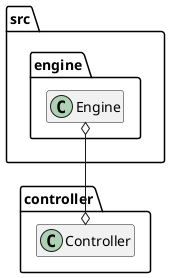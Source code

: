 @startuml

!startsub INTERNAL

package controller {
    class Controller
}
!endsub

src.engine.Engine o--o Controller
hide members

!if (%false())
    !startsub EXTERNAL
        Engine o--o Controller
    !endsub
!endif

@enduml